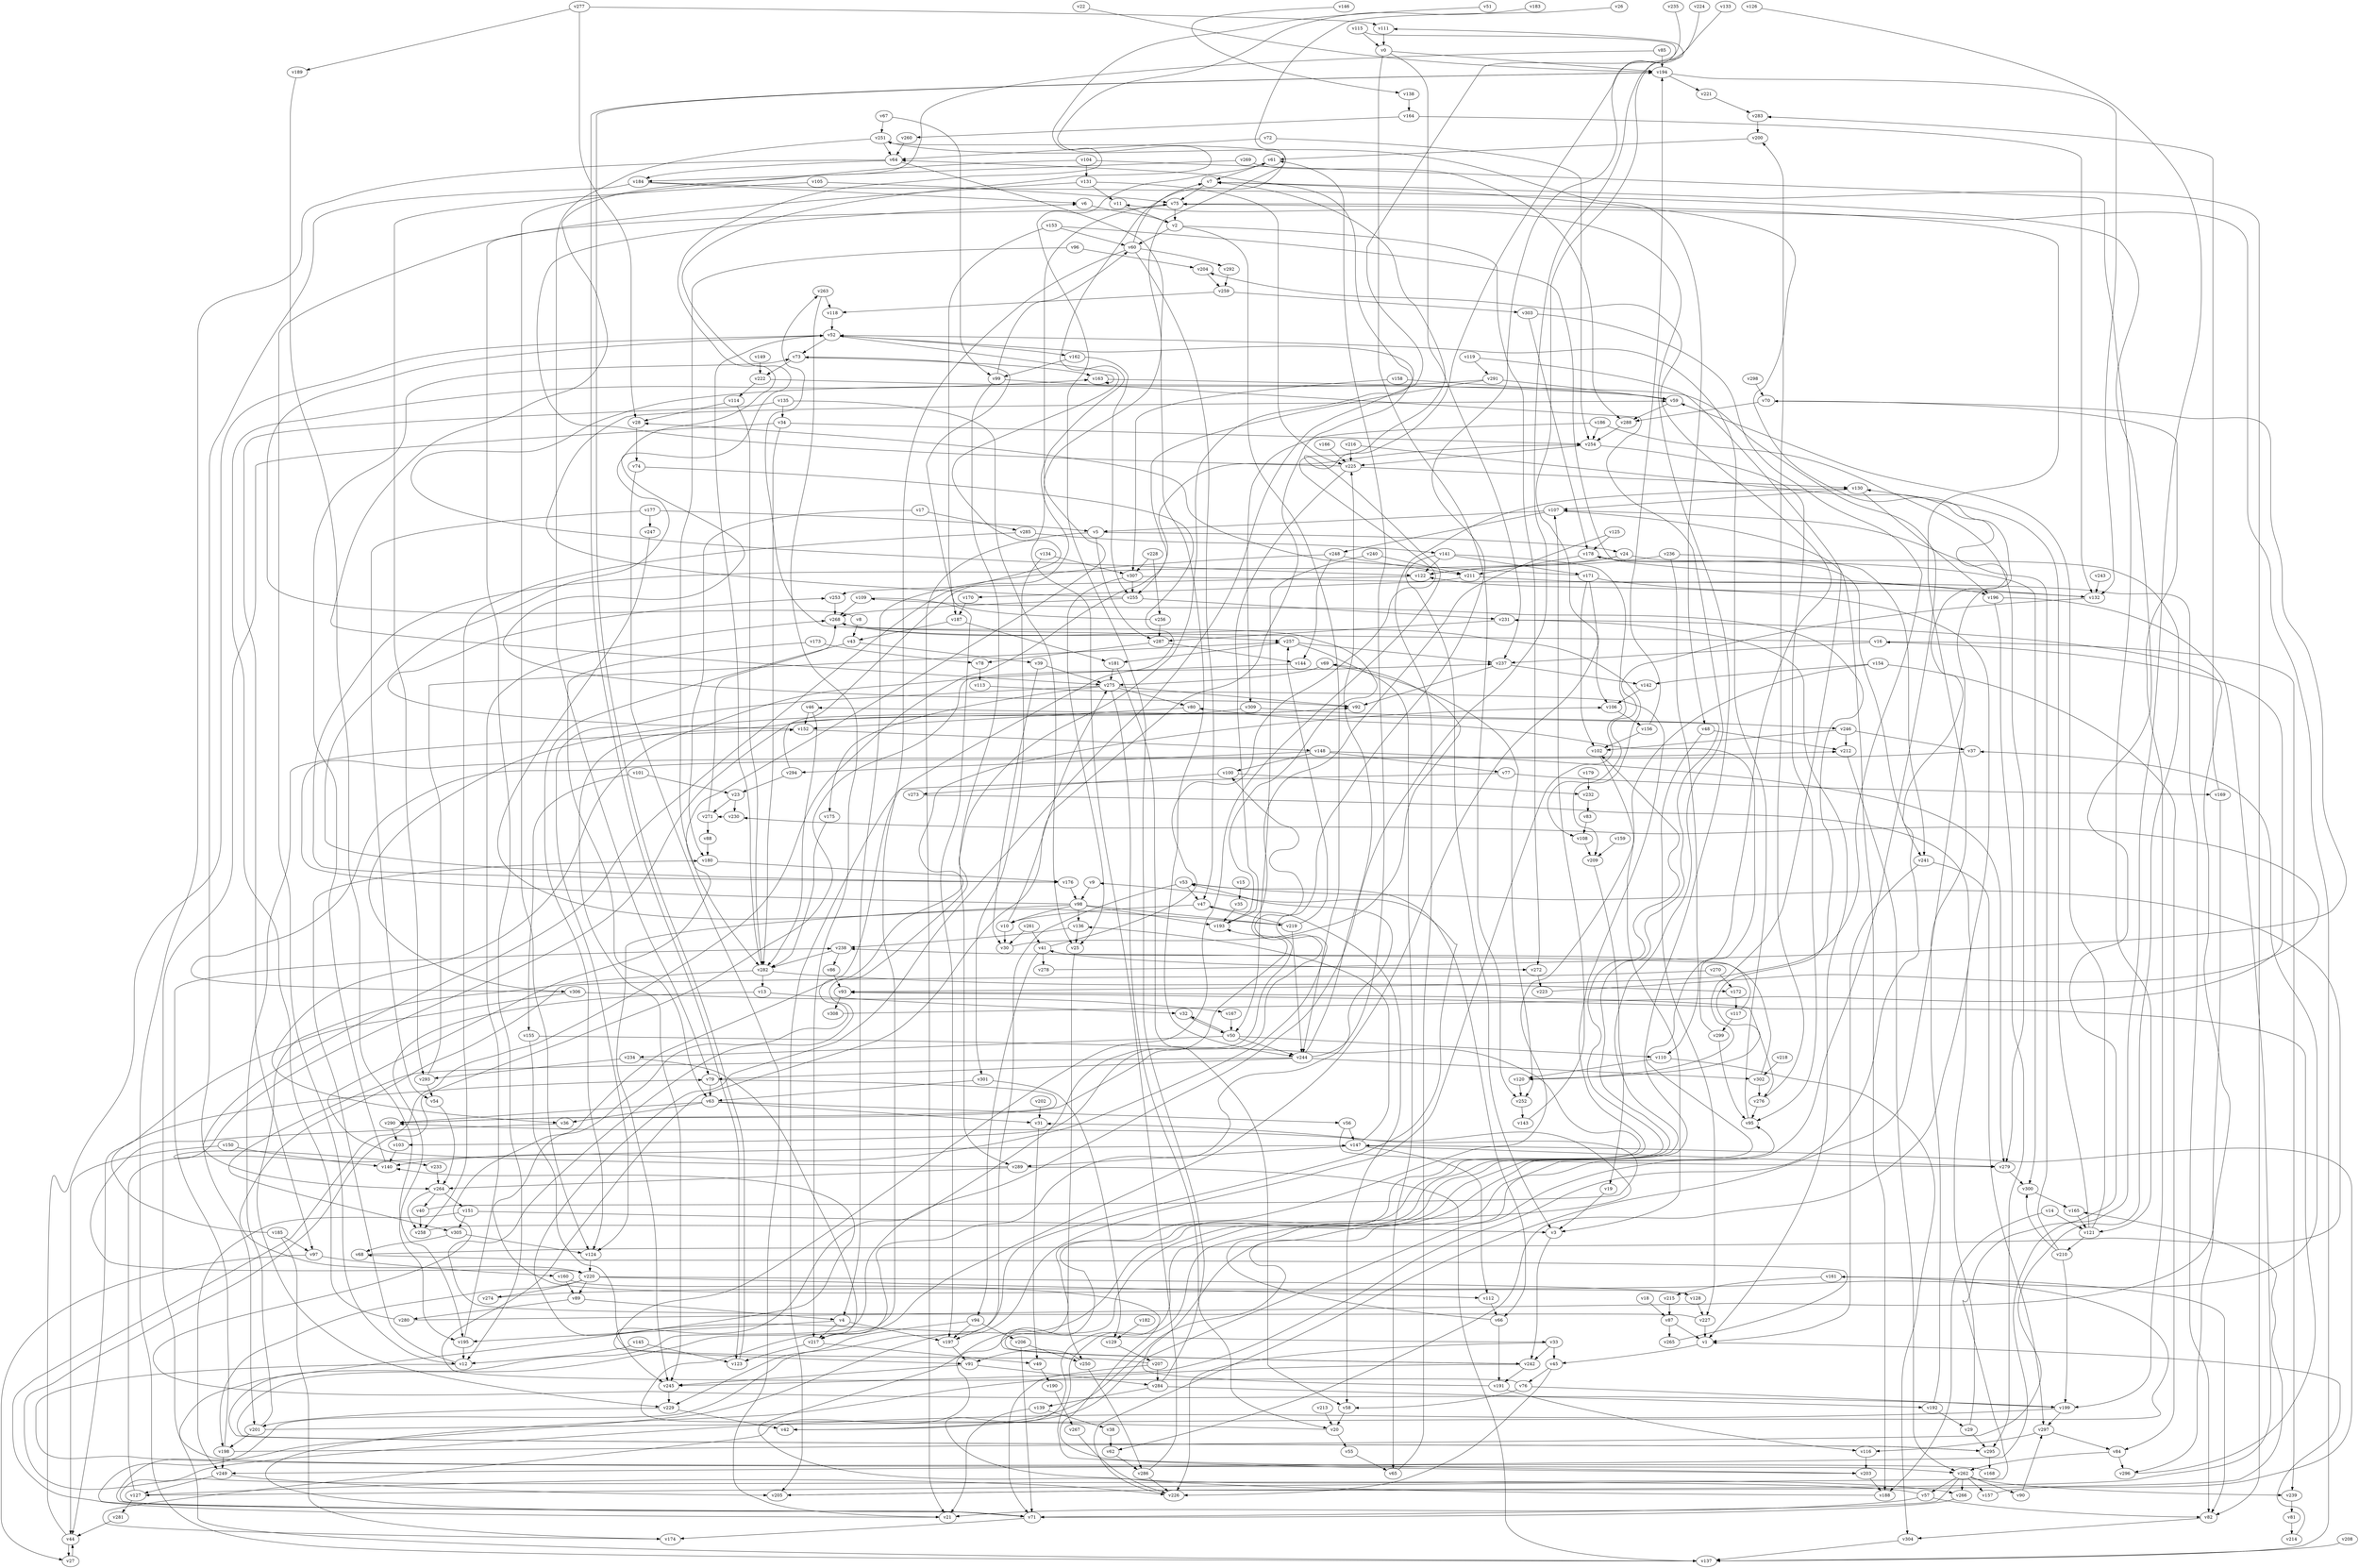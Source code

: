 // Benchmark game 452 - 310 vertices
// time_bound: 142
// targets: v65
digraph G {
    v0 [name="v0", player=1];
    v1 [name="v1", player=0];
    v2 [name="v2", player=1];
    v3 [name="v3", player=0];
    v4 [name="v4", player=1];
    v5 [name="v5", player=0];
    v6 [name="v6", player=0];
    v7 [name="v7", player=1];
    v8 [name="v8", player=1];
    v9 [name="v9", player=1];
    v10 [name="v10", player=1];
    v11 [name="v11", player=0];
    v12 [name="v12", player=0];
    v13 [name="v13", player=0];
    v14 [name="v14", player=0];
    v15 [name="v15", player=1];
    v16 [name="v16", player=0];
    v17 [name="v17", player=1];
    v18 [name="v18", player=0];
    v19 [name="v19", player=1];
    v20 [name="v20", player=1];
    v21 [name="v21", player=0];
    v22 [name="v22", player=1];
    v23 [name="v23", player=0];
    v24 [name="v24", player=0];
    v25 [name="v25", player=1];
    v26 [name="v26", player=1];
    v27 [name="v27", player=0];
    v28 [name="v28", player=1];
    v29 [name="v29", player=1];
    v30 [name="v30", player=0];
    v31 [name="v31", player=0];
    v32 [name="v32", player=0];
    v33 [name="v33", player=1];
    v34 [name="v34", player=0];
    v35 [name="v35", player=1];
    v36 [name="v36", player=0];
    v37 [name="v37", player=0];
    v38 [name="v38", player=1];
    v39 [name="v39", player=1];
    v40 [name="v40", player=0];
    v41 [name="v41", player=1];
    v42 [name="v42", player=0];
    v43 [name="v43", player=1];
    v44 [name="v44", player=1];
    v45 [name="v45", player=0];
    v46 [name="v46", player=0];
    v47 [name="v47", player=1];
    v48 [name="v48", player=1];
    v49 [name="v49", player=0];
    v50 [name="v50", player=1];
    v51 [name="v51", player=0];
    v52 [name="v52", player=0];
    v53 [name="v53", player=0];
    v54 [name="v54", player=1];
    v55 [name="v55", player=0];
    v56 [name="v56", player=1];
    v57 [name="v57", player=0];
    v58 [name="v58", player=1];
    v59 [name="v59", player=0];
    v60 [name="v60", player=0];
    v61 [name="v61", player=0];
    v62 [name="v62", player=1];
    v63 [name="v63", player=1];
    v64 [name="v64", player=0];
    v65 [name="v65", player=1, target=1];
    v66 [name="v66", player=0];
    v67 [name="v67", player=0];
    v68 [name="v68", player=1];
    v69 [name="v69", player=1];
    v70 [name="v70", player=0];
    v71 [name="v71", player=0];
    v72 [name="v72", player=1];
    v73 [name="v73", player=1];
    v74 [name="v74", player=0];
    v75 [name="v75", player=1];
    v76 [name="v76", player=0];
    v77 [name="v77", player=0];
    v78 [name="v78", player=0];
    v79 [name="v79", player=0];
    v80 [name="v80", player=0];
    v81 [name="v81", player=0];
    v82 [name="v82", player=0];
    v83 [name="v83", player=1];
    v84 [name="v84", player=0];
    v85 [name="v85", player=0];
    v86 [name="v86", player=0];
    v87 [name="v87", player=1];
    v88 [name="v88", player=0];
    v89 [name="v89", player=0];
    v90 [name="v90", player=1];
    v91 [name="v91", player=1];
    v92 [name="v92", player=1];
    v93 [name="v93", player=1];
    v94 [name="v94", player=0];
    v95 [name="v95", player=1];
    v96 [name="v96", player=0];
    v97 [name="v97", player=0];
    v98 [name="v98", player=1];
    v99 [name="v99", player=1];
    v100 [name="v100", player=0];
    v101 [name="v101", player=1];
    v102 [name="v102", player=0];
    v103 [name="v103", player=1];
    v104 [name="v104", player=0];
    v105 [name="v105", player=1];
    v106 [name="v106", player=0];
    v107 [name="v107", player=1];
    v108 [name="v108", player=1];
    v109 [name="v109", player=0];
    v110 [name="v110", player=0];
    v111 [name="v111", player=0];
    v112 [name="v112", player=0];
    v113 [name="v113", player=1];
    v114 [name="v114", player=1];
    v115 [name="v115", player=1];
    v116 [name="v116", player=1];
    v117 [name="v117", player=0];
    v118 [name="v118", player=1];
    v119 [name="v119", player=0];
    v120 [name="v120", player=0];
    v121 [name="v121", player=1];
    v122 [name="v122", player=1];
    v123 [name="v123", player=0];
    v124 [name="v124", player=1];
    v125 [name="v125", player=0];
    v126 [name="v126", player=1];
    v127 [name="v127", player=0];
    v128 [name="v128", player=0];
    v129 [name="v129", player=1];
    v130 [name="v130", player=1];
    v131 [name="v131", player=1];
    v132 [name="v132", player=1];
    v133 [name="v133", player=0];
    v134 [name="v134", player=0];
    v135 [name="v135", player=1];
    v136 [name="v136", player=1];
    v137 [name="v137", player=0];
    v138 [name="v138", player=0];
    v139 [name="v139", player=1];
    v140 [name="v140", player=1];
    v141 [name="v141", player=1];
    v142 [name="v142", player=1];
    v143 [name="v143", player=1];
    v144 [name="v144", player=1];
    v145 [name="v145", player=1];
    v146 [name="v146", player=0];
    v147 [name="v147", player=0];
    v148 [name="v148", player=0];
    v149 [name="v149", player=0];
    v150 [name="v150", player=1];
    v151 [name="v151", player=1];
    v152 [name="v152", player=0];
    v153 [name="v153", player=0];
    v154 [name="v154", player=0];
    v155 [name="v155", player=0];
    v156 [name="v156", player=1];
    v157 [name="v157", player=0];
    v158 [name="v158", player=1];
    v159 [name="v159", player=0];
    v160 [name="v160", player=1];
    v161 [name="v161", player=1];
    v162 [name="v162", player=0];
    v163 [name="v163", player=0];
    v164 [name="v164", player=1];
    v165 [name="v165", player=1];
    v166 [name="v166", player=1];
    v167 [name="v167", player=1];
    v168 [name="v168", player=0];
    v169 [name="v169", player=0];
    v170 [name="v170", player=0];
    v171 [name="v171", player=0];
    v172 [name="v172", player=1];
    v173 [name="v173", player=0];
    v174 [name="v174", player=1];
    v175 [name="v175", player=0];
    v176 [name="v176", player=1];
    v177 [name="v177", player=1];
    v178 [name="v178", player=1];
    v179 [name="v179", player=1];
    v180 [name="v180", player=1];
    v181 [name="v181", player=1];
    v182 [name="v182", player=1];
    v183 [name="v183", player=1];
    v184 [name="v184", player=1];
    v185 [name="v185", player=0];
    v186 [name="v186", player=0];
    v187 [name="v187", player=0];
    v188 [name="v188", player=1];
    v189 [name="v189", player=1];
    v190 [name="v190", player=0];
    v191 [name="v191", player=1];
    v192 [name="v192", player=1];
    v193 [name="v193", player=0];
    v194 [name="v194", player=1];
    v195 [name="v195", player=1];
    v196 [name="v196", player=1];
    v197 [name="v197", player=1];
    v198 [name="v198", player=1];
    v199 [name="v199", player=0];
    v200 [name="v200", player=1];
    v201 [name="v201", player=0];
    v202 [name="v202", player=0];
    v203 [name="v203", player=1];
    v204 [name="v204", player=0];
    v205 [name="v205", player=0];
    v206 [name="v206", player=1];
    v207 [name="v207", player=1];
    v208 [name="v208", player=1];
    v209 [name="v209", player=1];
    v210 [name="v210", player=1];
    v211 [name="v211", player=0];
    v212 [name="v212", player=1];
    v213 [name="v213", player=0];
    v214 [name="v214", player=1];
    v215 [name="v215", player=1];
    v216 [name="v216", player=1];
    v217 [name="v217", player=0];
    v218 [name="v218", player=1];
    v219 [name="v219", player=0];
    v220 [name="v220", player=0];
    v221 [name="v221", player=1];
    v222 [name="v222", player=0];
    v223 [name="v223", player=0];
    v224 [name="v224", player=0];
    v225 [name="v225", player=0];
    v226 [name="v226", player=1];
    v227 [name="v227", player=0];
    v228 [name="v228", player=0];
    v229 [name="v229", player=0];
    v230 [name="v230", player=0];
    v231 [name="v231", player=0];
    v232 [name="v232", player=0];
    v233 [name="v233", player=0];
    v234 [name="v234", player=1];
    v235 [name="v235", player=1];
    v236 [name="v236", player=0];
    v237 [name="v237", player=0];
    v238 [name="v238", player=1];
    v239 [name="v239", player=1];
    v240 [name="v240", player=1];
    v241 [name="v241", player=1];
    v242 [name="v242", player=1];
    v243 [name="v243", player=0];
    v244 [name="v244", player=0];
    v245 [name="v245", player=0];
    v246 [name="v246", player=0];
    v247 [name="v247", player=1];
    v248 [name="v248", player=0];
    v249 [name="v249", player=1];
    v250 [name="v250", player=1];
    v251 [name="v251", player=0];
    v252 [name="v252", player=1];
    v253 [name="v253", player=0];
    v254 [name="v254", player=0];
    v255 [name="v255", player=0];
    v256 [name="v256", player=1];
    v257 [name="v257", player=1];
    v258 [name="v258", player=1];
    v259 [name="v259", player=0];
    v260 [name="v260", player=1];
    v261 [name="v261", player=0];
    v262 [name="v262", player=1];
    v263 [name="v263", player=1];
    v264 [name="v264", player=0];
    v265 [name="v265", player=0];
    v266 [name="v266", player=0];
    v267 [name="v267", player=1];
    v268 [name="v268", player=1];
    v269 [name="v269", player=1];
    v270 [name="v270", player=0];
    v271 [name="v271", player=1];
    v272 [name="v272", player=0];
    v273 [name="v273", player=0];
    v274 [name="v274", player=1];
    v275 [name="v275", player=0];
    v276 [name="v276", player=0];
    v277 [name="v277", player=1];
    v278 [name="v278", player=1];
    v279 [name="v279", player=0];
    v280 [name="v280", player=1];
    v281 [name="v281", player=1];
    v282 [name="v282", player=0];
    v283 [name="v283", player=0];
    v284 [name="v284", player=0];
    v285 [name="v285", player=0];
    v286 [name="v286", player=1];
    v287 [name="v287", player=0];
    v288 [name="v288", player=0];
    v289 [name="v289", player=0];
    v290 [name="v290", player=0];
    v291 [name="v291", player=0];
    v292 [name="v292", player=1];
    v293 [name="v293", player=0];
    v294 [name="v294", player=1];
    v295 [name="v295", player=1];
    v296 [name="v296", player=0];
    v297 [name="v297", player=0];
    v298 [name="v298", player=0];
    v299 [name="v299", player=0];
    v300 [name="v300", player=0];
    v301 [name="v301", player=1];
    v302 [name="v302", player=1];
    v303 [name="v303", player=0];
    v304 [name="v304", player=1];
    v305 [name="v305", player=1];
    v306 [name="v306", player=1];
    v307 [name="v307", player=0];
    v308 [name="v308", player=0];
    v309 [name="v309", player=0];

    v0 -> v237;
    v1 -> v45;
    v2 -> v60;
    v3 -> v242;
    v4 -> v195;
    v5 -> v287;
    v6 -> v2;
    v7 -> v82;
    v8 -> v52 [constraint="t mod 5 == 2"];
    v9 -> v98;
    v10 -> v275;
    v11 -> v2;
    v12 -> v262 [constraint="t < 14"];
    v13 -> v195;
    v14 -> v188;
    v15 -> v35;
    v16 -> v263 [constraint="t < 9"];
    v17 -> v180;
    v18 -> v87;
    v19 -> v3;
    v20 -> v111 [constraint="t >= 5"];
    v21 -> v254 [constraint="t >= 3"];
    v22 -> v194 [constraint="t < 9"];
    v23 -> v271;
    v24 -> v176 [constraint="t < 8"];
    v25 -> v250;
    v26 -> v233 [constraint="t < 11"];
    v27 -> v44;
    v28 -> v74;
    v29 -> v122;
    v30 -> v69 [constraint="t mod 4 == 0"];
    v31 -> v49;
    v32 -> v50;
    v33 -> v45;
    v34 -> v282;
    v35 -> v193;
    v36 -> v220 [constraint="t mod 2 == 0"];
    v37 -> v306 [constraint="t mod 2 == 1"];
    v38 -> v62;
    v39 -> v275;
    v40 -> v31 [constraint="t >= 3"];
    v41 -> v7 [constraint="t mod 5 == 0"];
    v42 -> v95 [constraint="t < 5"];
    v43 -> v39;
    v44 -> v52;
    v45 -> v76;
    v46 -> v282;
    v47 -> v58;
    v48 -> v212;
    v49 -> v190;
    v50 -> v234;
    v51 -> v176 [constraint="t mod 5 == 0"];
    v52 -> v264 [constraint="t >= 4"];
    v53 -> v66;
    v54 -> v264;
    v55 -> v65;
    v56 -> v279 [constraint="t < 7"];
    v57 -> v237 [constraint="t >= 5"];
    v58 -> v20;
    v59 -> v288;
    v60 -> v292;
    v61 -> v7;
    v62 -> v286;
    v63 -> v31;
    v64 -> v137;
    v65 -> v130;
    v66 -> v11 [constraint="t < 10"];
    v67 -> v99;
    v68 -> v53 [constraint="t >= 1"];
    v69 -> v252;
    v70 -> v199;
    v71 -> v9 [constraint="t < 10"];
    v72 -> v64;
    v73 -> v163;
    v74 -> v199 [constraint="t >= 5"];
    v75 -> v12;
    v76 -> v52 [constraint="t < 10"];
    v77 -> v169;
    v78 -> v113;
    v79 -> v290 [constraint="t >= 4"];
    v80 -> v152;
    v81 -> v214;
    v82 -> v304;
    v83 -> v108;
    v84 -> v262;
    v85 -> v275 [constraint="t < 15"];
    v86 -> v93;
    v87 -> v1;
    v88 -> v180;
    v89 -> v280;
    v90 -> v297;
    v91 -> v284;
    v92 -> v306 [constraint="t mod 2 == 1"];
    v93 -> v276 [constraint="t mod 5 == 1"];
    v94 -> v197;
    v95 -> v52;
    v96 -> v204;
    v97 -> v160;
    v98 -> v212 [constraint="t mod 3 == 0"];
    v99 -> v203 [constraint="t >= 3"];
    v100 -> v273;
    v101 -> v155;
    v102 -> v3;
    v103 -> v140;
    v104 -> v124;
    v105 -> v75;
    v106 -> v156;
    v107 -> v5;
    v108 -> v209;
    v109 -> v268;
    v110 -> v120;
    v111 -> v0;
    v112 -> v66;
    v113 -> v266 [constraint="t >= 5"];
    v114 -> v28;
    v115 -> v140 [constraint="t < 5"];
    v116 -> v203;
    v117 -> v41 [constraint="t >= 3"];
    v118 -> v52;
    v119 -> v120 [constraint="t < 8"];
    v120 -> v109 [constraint="t mod 3 == 2"];
    v121 -> v210;
    v122 -> v253;
    v123 -> v194 [constraint="t < 10"];
    v124 -> v220;
    v125 -> v103 [constraint="t mod 4 == 0"];
    v126 -> v249 [constraint="t < 13"];
    v127 -> v226 [constraint="t >= 2"];
    v128 -> v106 [constraint="t mod 2 == 1"];
    v129 -> v207;
    v130 -> v107;
    v131 -> v11;
    v132 -> v108 [constraint="t mod 3 == 2"];
    v133 -> v295 [constraint="t mod 4 == 3"];
    v134 -> v307;
    v135 -> v34;
    v136 -> v238;
    v137 -> v75;
    v138 -> v164;
    v139 -> v38;
    v140 -> v73;
    v141 -> v71 [constraint="t mod 3 == 2"];
    v142 -> v106;
    v143 -> v107;
    v144 -> v36 [constraint="t < 13"];
    v145 -> v123;
    v146 -> v138 [constraint="t < 7"];
    v147 -> v279;
    v148 -> v279;
    v149 -> v222;
    v150 -> v44;
    v151 -> v3;
    v152 -> v253 [constraint="t >= 1"];
    v153 -> v132 [constraint="t >= 3"];
    v154 -> v242 [constraint="t mod 3 == 0"];
    v155 -> v242 [constraint="t >= 5"];
    v156 -> v194;
    v157 -> v147 [constraint="t < 15"];
    v158 -> v59;
    v159 -> v209;
    v160 -> v203 [constraint="t mod 3 == 0"];
    v161 -> v215;
    v162 -> v99;
    v163 -> v59;
    v164 -> v260;
    v165 -> v121;
    v166 -> v225;
    v167 -> v50;
    v168 -> v140 [constraint="t < 14"];
    v169 -> v296;
    v170 -> v187;
    v171 -> v28 [constraint="t >= 4"];
    v172 -> v117;
    v173 -> v63;
    v174 -> v102 [constraint="t mod 4 == 0"];
    v175 -> v282;
    v176 -> v98;
    v177 -> v247;
    v178 -> v241;
    v179 -> v232;
    v180 -> v176;
    v181 -> v275;
    v182 -> v129;
    v183 -> v92 [constraint="t mod 2 == 1"];
    v184 -> v127 [constraint="t mod 2 == 1"];
    v185 -> v79 [constraint="t >= 2"];
    v186 -> v309;
    v187 -> v43;
    v188 -> v46 [constraint="t >= 4"];
    v189 -> v195;
    v190 -> v267;
    v191 -> v204 [constraint="t mod 2 == 1"];
    v192 -> v29;
    v193 -> v268 [constraint="t < 13"];
    v194 -> v221;
    v195 -> v12;
    v196 -> v205 [constraint="t >= 5"];
    v197 -> v91;
    v198 -> v178 [constraint="t < 8"];
    v199 -> v71 [constraint="t >= 5"];
    v200 -> v61;
    v201 -> v161 [constraint="t mod 5 == 0"];
    v202 -> v31;
    v203 -> v188;
    v204 -> v259;
    v205 -> v165 [constraint="t >= 2"];
    v206 -> v250;
    v207 -> v193 [constraint="t < 9"];
    v208 -> v137;
    v209 -> v19;
    v210 -> v107;
    v211 -> v170;
    v212 -> v262;
    v213 -> v20;
    v214 -> v1 [constraint="t < 5"];
    v215 -> v87;
    v216 -> v245 [constraint="t mod 2 == 1"];
    v217 -> v49;
    v218 -> v302;
    v219 -> v47 [constraint="t mod 5 == 4"];
    v220 -> v198;
    v221 -> v283;
    v222 -> v42 [constraint="t >= 2"];
    v223 -> v230 [constraint="t mod 3 == 0"];
    v224 -> v91 [constraint="t < 8"];
    v225 -> v6 [constraint="t >= 1"];
    v226 -> v7 [constraint="t >= 5"];
    v227 -> v64 [constraint="t mod 5 == 1"];
    v228 -> v256;
    v229 -> v42;
    v230 -> v271 [constraint="t < 12"];
    v231 -> v287;
    v232 -> v83;
    v233 -> v264;
    v234 -> v293;
    v235 -> v33 [constraint="t >= 2"];
    v236 -> v110;
    v237 -> v142;
    v238 -> v86;
    v239 -> v81;
    v240 -> v50;
    v241 -> v297;
    v242 -> v71 [constraint="t >= 3"];
    v243 -> v132;
    v244 -> v305 [constraint="t mod 4 == 2"];
    v245 -> v229;
    v246 -> v37;
    v247 -> v219 [constraint="t >= 1"];
    v248 -> v4;
    v249 -> v205;
    v250 -> v91 [constraint="t mod 2 == 0"];
    v251 -> v79;
    v252 -> v143;
    v253 -> v268;
    v254 -> v225;
    v255 -> v59 [constraint="t < 9"];
    v256 -> v73 [constraint="t mod 5 == 0"];
    v257 -> v237;
    v258 -> v290 [constraint="t >= 5"];
    v259 -> v118;
    v260 -> v64;
    v261 -> v30;
    v262 -> v71;
    v263 -> v217;
    v264 -> v151;
    v265 -> v68 [constraint="t >= 3"];
    v266 -> v71;
    v267 -> v226;
    v268 -> v209 [constraint="t >= 1"];
    v269 -> v288;
    v270 -> v220 [constraint="t mod 5 == 1"];
    v271 -> v268;
    v272 -> v223;
    v273 -> v62 [constraint="t >= 2"];
    v274 -> v37 [constraint="t < 9"];
    v275 -> v20;
    v276 -> v200;
    v277 -> v189;
    v278 -> v70 [constraint="t < 5"];
    v279 -> v300;
    v280 -> v231 [constraint="t >= 4"];
    v281 -> v44;
    v282 -> v172;
    v283 -> v200;
    v284 -> v192;
    v285 -> v141;
    v286 -> v226;
    v287 -> v144;
    v288 -> v254;
    v289 -> v251 [constraint="t >= 2"];
    v290 -> v100 [constraint="t >= 2"];
    v291 -> v122 [constraint="t >= 3"];
    v292 -> v259;
    v293 -> v257;
    v294 -> v92 [constraint="t >= 5"];
    v295 -> v53 [constraint="t < 5"];
    v296 -> v93 [constraint="t mod 4 == 1"];
    v297 -> v84;
    v298 -> v70;
    v299 -> v95;
    v300 -> v165;
    v301 -> v129;
    v302 -> v276;
    v303 -> v93 [constraint="t mod 5 == 1"];
    v304 -> v137;
    v305 -> v68;
    v306 -> v44;
    v307 -> v255;
    v308 -> v16 [constraint="t < 10"];
    v309 -> v245;
    v210 -> v199;
    v24 -> v122;
    v23 -> v230;
    v155 -> v245;
    v234 -> v217;
    v150 -> v140;
    v57 -> v82;
    v291 -> v255;
    v271 -> v88;
    v64 -> v244;
    v301 -> v63;
    v229 -> v201;
    v2 -> v272;
    v73 -> v222;
    v151 -> v305;
    v286 -> v75;
    v29 -> v295;
    v192 -> v75;
    v262 -> v239;
    v99 -> v60;
    v299 -> v80;
    v262 -> v90;
    v52 -> v73;
    v50 -> v110;
    v2 -> v244;
    v185 -> v174;
    v277 -> v28;
    v41 -> v278;
    v135 -> v25;
    v154 -> v84;
    v74 -> v21;
    v198 -> v238;
    v72 -> v254;
    v194 -> v132;
    v100 -> v232;
    v236 -> v241;
    v237 -> v92;
    v53 -> v197;
    v248 -> v144;
    v225 -> v193;
    v158 -> v307;
    v70 -> v288;
    v291 -> v59;
    v89 -> v4;
    v63 -> v290;
    v131 -> v225;
    v127 -> v147;
    v220 -> v89;
    v141 -> v171;
    v228 -> v307;
    v254 -> v95;
    v280 -> v163;
    v164 -> v132;
    v50 -> v32;
    v177 -> v5;
    v94 -> v206;
    v33 -> v226;
    v206 -> v71;
    v187 -> v181;
    v177 -> v54;
    v160 -> v89;
    v199 -> v297;
    v275 -> v124;
    v289 -> v264;
    v248 -> v211;
    v277 -> v111;
    v147 -> v289;
    v290 -> v103;
    v50 -> v244;
    v153 -> v60;
    v46 -> v152;
    v148 -> v294;
    v40 -> v258;
    v5 -> v24;
    v264 -> v40;
    v10 -> v30;
    v240 -> v211;
    v53 -> v47;
    v147 -> v112;
    v162 -> v255;
    v148 -> v77;
    v110 -> v304;
    v98 -> v219;
    v261 -> v41;
    v128 -> v227;
    v255 -> v268;
    v181 -> v58;
    v60 -> v217;
    v16 -> v237;
    v98 -> v136;
    v148 -> v100;
    v13 -> v32;
    v64 -> v184;
    v91 -> v245;
    v107 -> v248;
    v173 -> v78;
    v269 -> v184;
    v207 -> v284;
    v8 -> v43;
    v76 -> v199;
    v47 -> v10;
    v268 -> v257;
    v163 -> v163;
    v34 -> v254;
    v219 -> v244;
    v256 -> v287;
    v79 -> v63;
    v207 -> v71;
    v303 -> v178;
    v161 -> v82;
    v135 -> v97;
    v134 -> v301;
    v101 -> v23;
    v306 -> v167;
    v109 -> v197;
    v216 -> v225;
    v4 -> v197;
    v241 -> v1;
    v294 -> v23;
    v145 -> v12;
    v117 -> v299;
    v20 -> v55;
    v114 -> v282;
    v257 -> v181;
    v242 -> v191;
    v16 -> v239;
    v196 -> v295;
    v264 -> v258;
    v7 -> v75;
    v262 -> v157;
    v77 -> v205;
    v67 -> v251;
    v107 -> v188;
    v4 -> v217;
    v238 -> v282;
    v93 -> v308;
    v186 -> v279;
    v295 -> v168;
    v282 -> v13;
    v33 -> v242;
    v263 -> v118;
    v171 -> v132;
    v56 -> v147;
    v244 -> v302;
    v41 -> v94;
    v284 -> v139;
    v121 -> v59;
    v270 -> v172;
    v104 -> v121;
    v84 -> v296;
    v96 -> v282;
    v250 -> v286;
    v57 -> v21;
    v43 -> v124;
    v305 -> v124;
    v5 -> v21;
    v201 -> v152;
    v41 -> v272;
    v262 -> v57;
    v282 -> v52;
    v282 -> v229;
    v302 -> v238;
    v244 -> v79;
    v52 -> v162;
    v289 -> v137;
    v255 -> v231;
    v297 -> v116;
    v121 -> v130;
    v211 -> v196;
    v151 -> v249;
    v45 -> v226;
    v185 -> v97;
    v276 -> v95;
    v222 -> v114;
    v24 -> v300;
    v87 -> v265;
    v186 -> v254;
    v136 -> v25;
    v104 -> v131;
    v293 -> v54;
    v217 -> v123;
    v231 -> v1;
    v139 -> v21;
    v219 -> v257;
    v220 -> v112;
    v220 -> v128;
    v194 -> v123;
    v125 -> v178;
    v69 -> v275;
    v97 -> v27;
    v257 -> v65;
    v184 -> v201;
    v220 -> v274;
    v169 -> v283;
    v178 -> v211;
    v12 -> v180;
    v66 -> v191;
    v307 -> v25;
    v85 -> v194;
    v120 -> v252;
    v71 -> v174;
    v284 -> v61;
    v39 -> v30;
    v249 -> v127;
    v63 -> v56;
    v60 -> v7;
    v251 -> v64;
    v246 -> v102;
    v115 -> v0;
    v48 -> v227;
    v98 -> v193;
    v130 -> v196;
    v275 -> v175;
    v171 -> v102;
    v262 -> v266;
    v156 -> v102;
    v34 -> v137;
    v98 -> v10;
    v153 -> v187;
    v195 -> v268;
    v60 -> v47;
    v198 -> v249;
    v141 -> v122;
    v119 -> v291;
    v171 -> v106;
    v227 -> v1;
    v287 -> v78;
    v127 -> v281;
    v309 -> v246;
    v105 -> v293;
    v154 -> v142;
    v75 -> v2;
    v147 -> v136;
    v307 -> v82;
    v285 -> v258;
    v225 -> v130;
    v99 -> v289;
    v98 -> v245;
    v76 -> v58;
    v246 -> v212;
    v259 -> v303;
    v141 -> v3;
    v251 -> v48;
    v201 -> v198;
    v275 -> v80;
    v94 -> v229;
    v0 -> v252;
    v244 -> v225;
    v210 -> v300;
    v275 -> v92;
    v191 -> v116;
    v63 -> v36;
    v184 -> v6;
    v152 -> v148;
    v14 -> v121;
    v17 -> v285;
    v0 -> v194;
    v131 -> v12;
    v244 -> v61;
    v44 -> v27;
    v236 -> v122;
}
